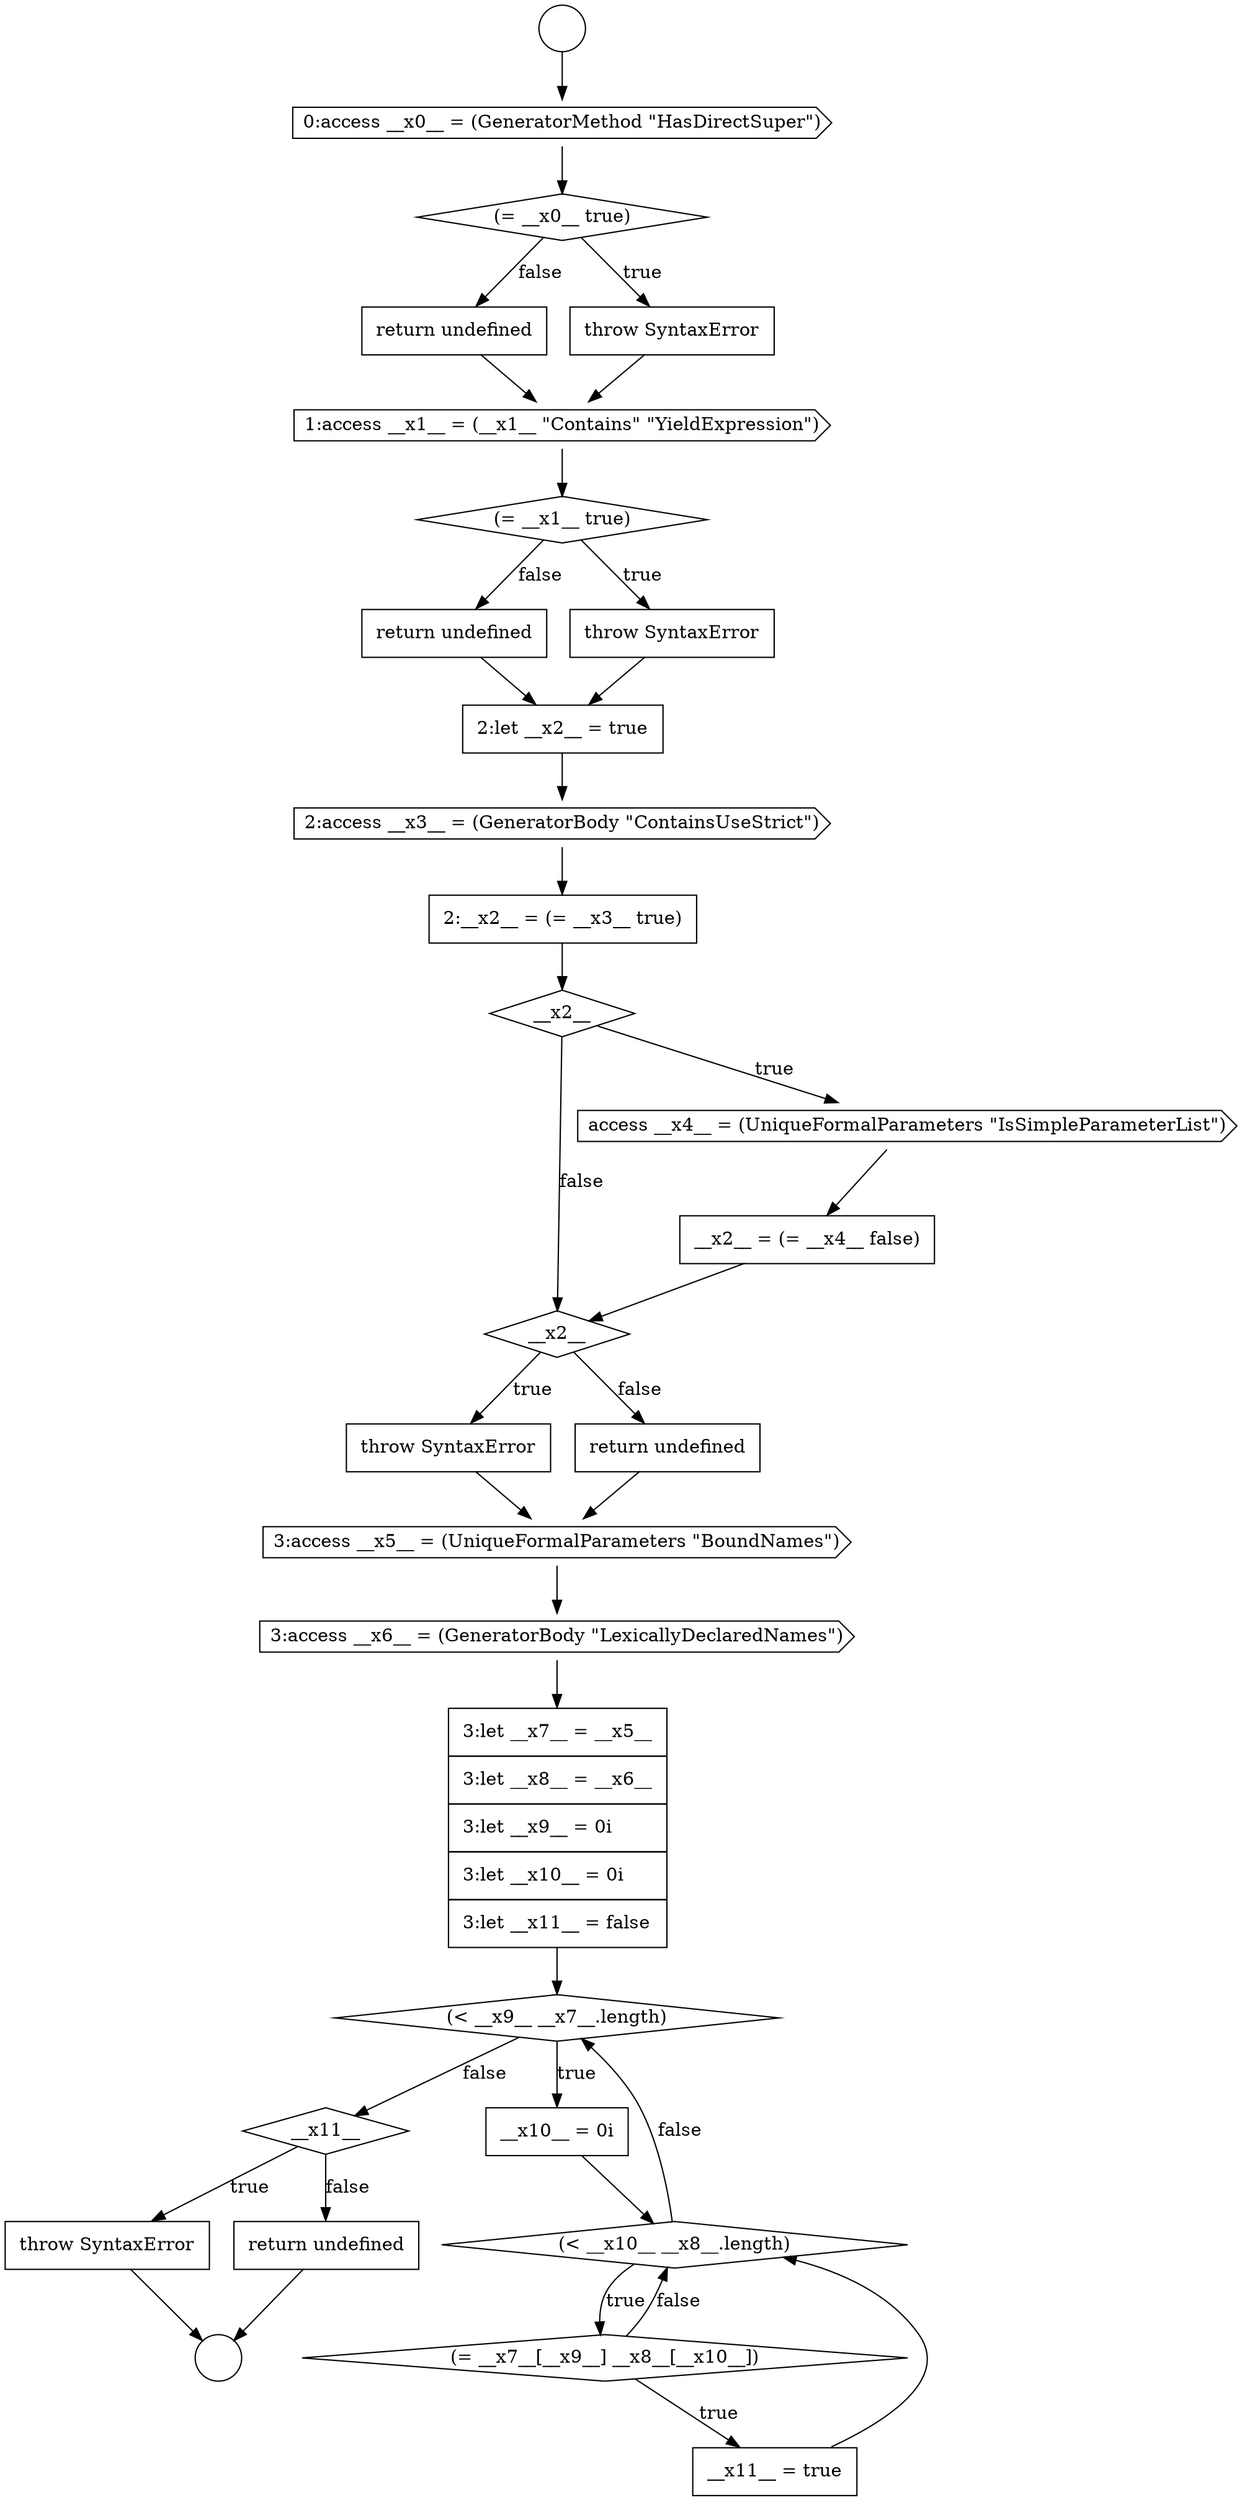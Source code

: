 digraph {
  node18723 [shape=diamond, label=<<font color="black">(&lt; __x9__ __x7__.length)</font>> color="black" fillcolor="white" style=filled]
  node18706 [shape=none, margin=0, label=<<font color="black">
    <table border="0" cellborder="1" cellspacing="0" cellpadding="10">
      <tr><td align="left">return undefined</td></tr>
    </table>
  </font>> color="black" fillcolor="white" style=filled]
  node18729 [shape=none, margin=0, label=<<font color="black">
    <table border="0" cellborder="1" cellspacing="0" cellpadding="10">
      <tr><td align="left">throw SyntaxError</td></tr>
    </table>
  </font>> color="black" fillcolor="white" style=filled]
  node18713 [shape=none, margin=0, label=<<font color="black">
    <table border="0" cellborder="1" cellspacing="0" cellpadding="10">
      <tr><td align="left">2:__x2__ = (= __x3__ true)</td></tr>
    </table>
  </font>> color="black" fillcolor="white" style=filled]
  node18703 [shape=cds, label=<<font color="black">0:access __x0__ = (GeneratorMethod &quot;HasDirectSuper&quot;)</font>> color="black" fillcolor="white" style=filled]
  node18710 [shape=none, margin=0, label=<<font color="black">
    <table border="0" cellborder="1" cellspacing="0" cellpadding="10">
      <tr><td align="left">return undefined</td></tr>
    </table>
  </font>> color="black" fillcolor="white" style=filled]
  node18714 [shape=diamond, label=<<font color="black">__x2__</font>> color="black" fillcolor="white" style=filled]
  node18726 [shape=diamond, label=<<font color="black">(= __x7__[__x9__] __x8__[__x10__])</font>> color="black" fillcolor="white" style=filled]
  node18721 [shape=cds, label=<<font color="black">3:access __x6__ = (GeneratorBody &quot;LexicallyDeclaredNames&quot;)</font>> color="black" fillcolor="white" style=filled]
  node18728 [shape=diamond, label=<<font color="black">__x11__</font>> color="black" fillcolor="white" style=filled]
  node18717 [shape=diamond, label=<<font color="black">__x2__</font>> color="black" fillcolor="white" style=filled]
  node18725 [shape=diamond, label=<<font color="black">(&lt; __x10__ __x8__.length)</font>> color="black" fillcolor="white" style=filled]
  node18722 [shape=none, margin=0, label=<<font color="black">
    <table border="0" cellborder="1" cellspacing="0" cellpadding="10">
      <tr><td align="left">3:let __x7__ = __x5__</td></tr>
      <tr><td align="left">3:let __x8__ = __x6__</td></tr>
      <tr><td align="left">3:let __x9__ = 0i</td></tr>
      <tr><td align="left">3:let __x10__ = 0i</td></tr>
      <tr><td align="left">3:let __x11__ = false</td></tr>
    </table>
  </font>> color="black" fillcolor="white" style=filled]
  node18705 [shape=none, margin=0, label=<<font color="black">
    <table border="0" cellborder="1" cellspacing="0" cellpadding="10">
      <tr><td align="left">throw SyntaxError</td></tr>
    </table>
  </font>> color="black" fillcolor="white" style=filled]
  node18718 [shape=none, margin=0, label=<<font color="black">
    <table border="0" cellborder="1" cellspacing="0" cellpadding="10">
      <tr><td align="left">throw SyntaxError</td></tr>
    </table>
  </font>> color="black" fillcolor="white" style=filled]
  node18701 [shape=circle label=" " color="black" fillcolor="white" style=filled]
  node18709 [shape=none, margin=0, label=<<font color="black">
    <table border="0" cellborder="1" cellspacing="0" cellpadding="10">
      <tr><td align="left">throw SyntaxError</td></tr>
    </table>
  </font>> color="black" fillcolor="white" style=filled]
  node18704 [shape=diamond, label=<<font color="black">(= __x0__ true)</font>> color="black" fillcolor="white" style=filled]
  node18708 [shape=diamond, label=<<font color="black">(= __x1__ true)</font>> color="black" fillcolor="white" style=filled]
  node18702 [shape=circle label=" " color="black" fillcolor="white" style=filled]
  node18712 [shape=cds, label=<<font color="black">2:access __x3__ = (GeneratorBody &quot;ContainsUseStrict&quot;)</font>> color="black" fillcolor="white" style=filled]
  node18715 [shape=cds, label=<<font color="black">access __x4__ = (UniqueFormalParameters &quot;IsSimpleParameterList&quot;)</font>> color="black" fillcolor="white" style=filled]
  node18720 [shape=cds, label=<<font color="black">3:access __x5__ = (UniqueFormalParameters &quot;BoundNames&quot;)</font>> color="black" fillcolor="white" style=filled]
  node18707 [shape=cds, label=<<font color="black">1:access __x1__ = (__x1__ &quot;Contains&quot; &quot;YieldExpression&quot;)</font>> color="black" fillcolor="white" style=filled]
  node18727 [shape=none, margin=0, label=<<font color="black">
    <table border="0" cellborder="1" cellspacing="0" cellpadding="10">
      <tr><td align="left">__x11__ = true</td></tr>
    </table>
  </font>> color="black" fillcolor="white" style=filled]
  node18724 [shape=none, margin=0, label=<<font color="black">
    <table border="0" cellborder="1" cellspacing="0" cellpadding="10">
      <tr><td align="left">__x10__ = 0i</td></tr>
    </table>
  </font>> color="black" fillcolor="white" style=filled]
  node18730 [shape=none, margin=0, label=<<font color="black">
    <table border="0" cellborder="1" cellspacing="0" cellpadding="10">
      <tr><td align="left">return undefined</td></tr>
    </table>
  </font>> color="black" fillcolor="white" style=filled]
  node18711 [shape=none, margin=0, label=<<font color="black">
    <table border="0" cellborder="1" cellspacing="0" cellpadding="10">
      <tr><td align="left">2:let __x2__ = true</td></tr>
    </table>
  </font>> color="black" fillcolor="white" style=filled]
  node18716 [shape=none, margin=0, label=<<font color="black">
    <table border="0" cellborder="1" cellspacing="0" cellpadding="10">
      <tr><td align="left">__x2__ = (= __x4__ false)</td></tr>
    </table>
  </font>> color="black" fillcolor="white" style=filled]
  node18719 [shape=none, margin=0, label=<<font color="black">
    <table border="0" cellborder="1" cellspacing="0" cellpadding="10">
      <tr><td align="left">return undefined</td></tr>
    </table>
  </font>> color="black" fillcolor="white" style=filled]
  node18711 -> node18712 [ color="black"]
  node18729 -> node18702 [ color="black"]
  node18715 -> node18716 [ color="black"]
  node18724 -> node18725 [ color="black"]
  node18727 -> node18725 [ color="black"]
  node18730 -> node18702 [ color="black"]
  node18721 -> node18722 [ color="black"]
  node18710 -> node18711 [ color="black"]
  node18720 -> node18721 [ color="black"]
  node18714 -> node18715 [label=<<font color="black">true</font>> color="black"]
  node18714 -> node18717 [label=<<font color="black">false</font>> color="black"]
  node18709 -> node18711 [ color="black"]
  node18717 -> node18718 [label=<<font color="black">true</font>> color="black"]
  node18717 -> node18719 [label=<<font color="black">false</font>> color="black"]
  node18723 -> node18724 [label=<<font color="black">true</font>> color="black"]
  node18723 -> node18728 [label=<<font color="black">false</font>> color="black"]
  node18728 -> node18729 [label=<<font color="black">true</font>> color="black"]
  node18728 -> node18730 [label=<<font color="black">false</font>> color="black"]
  node18716 -> node18717 [ color="black"]
  node18722 -> node18723 [ color="black"]
  node18706 -> node18707 [ color="black"]
  node18725 -> node18726 [label=<<font color="black">true</font>> color="black"]
  node18725 -> node18723 [label=<<font color="black">false</font>> color="black"]
  node18712 -> node18713 [ color="black"]
  node18701 -> node18703 [ color="black"]
  node18708 -> node18709 [label=<<font color="black">true</font>> color="black"]
  node18708 -> node18710 [label=<<font color="black">false</font>> color="black"]
  node18704 -> node18705 [label=<<font color="black">true</font>> color="black"]
  node18704 -> node18706 [label=<<font color="black">false</font>> color="black"]
  node18719 -> node18720 [ color="black"]
  node18718 -> node18720 [ color="black"]
  node18707 -> node18708 [ color="black"]
  node18713 -> node18714 [ color="black"]
  node18726 -> node18727 [label=<<font color="black">true</font>> color="black"]
  node18726 -> node18725 [label=<<font color="black">false</font>> color="black"]
  node18703 -> node18704 [ color="black"]
  node18705 -> node18707 [ color="black"]
}
